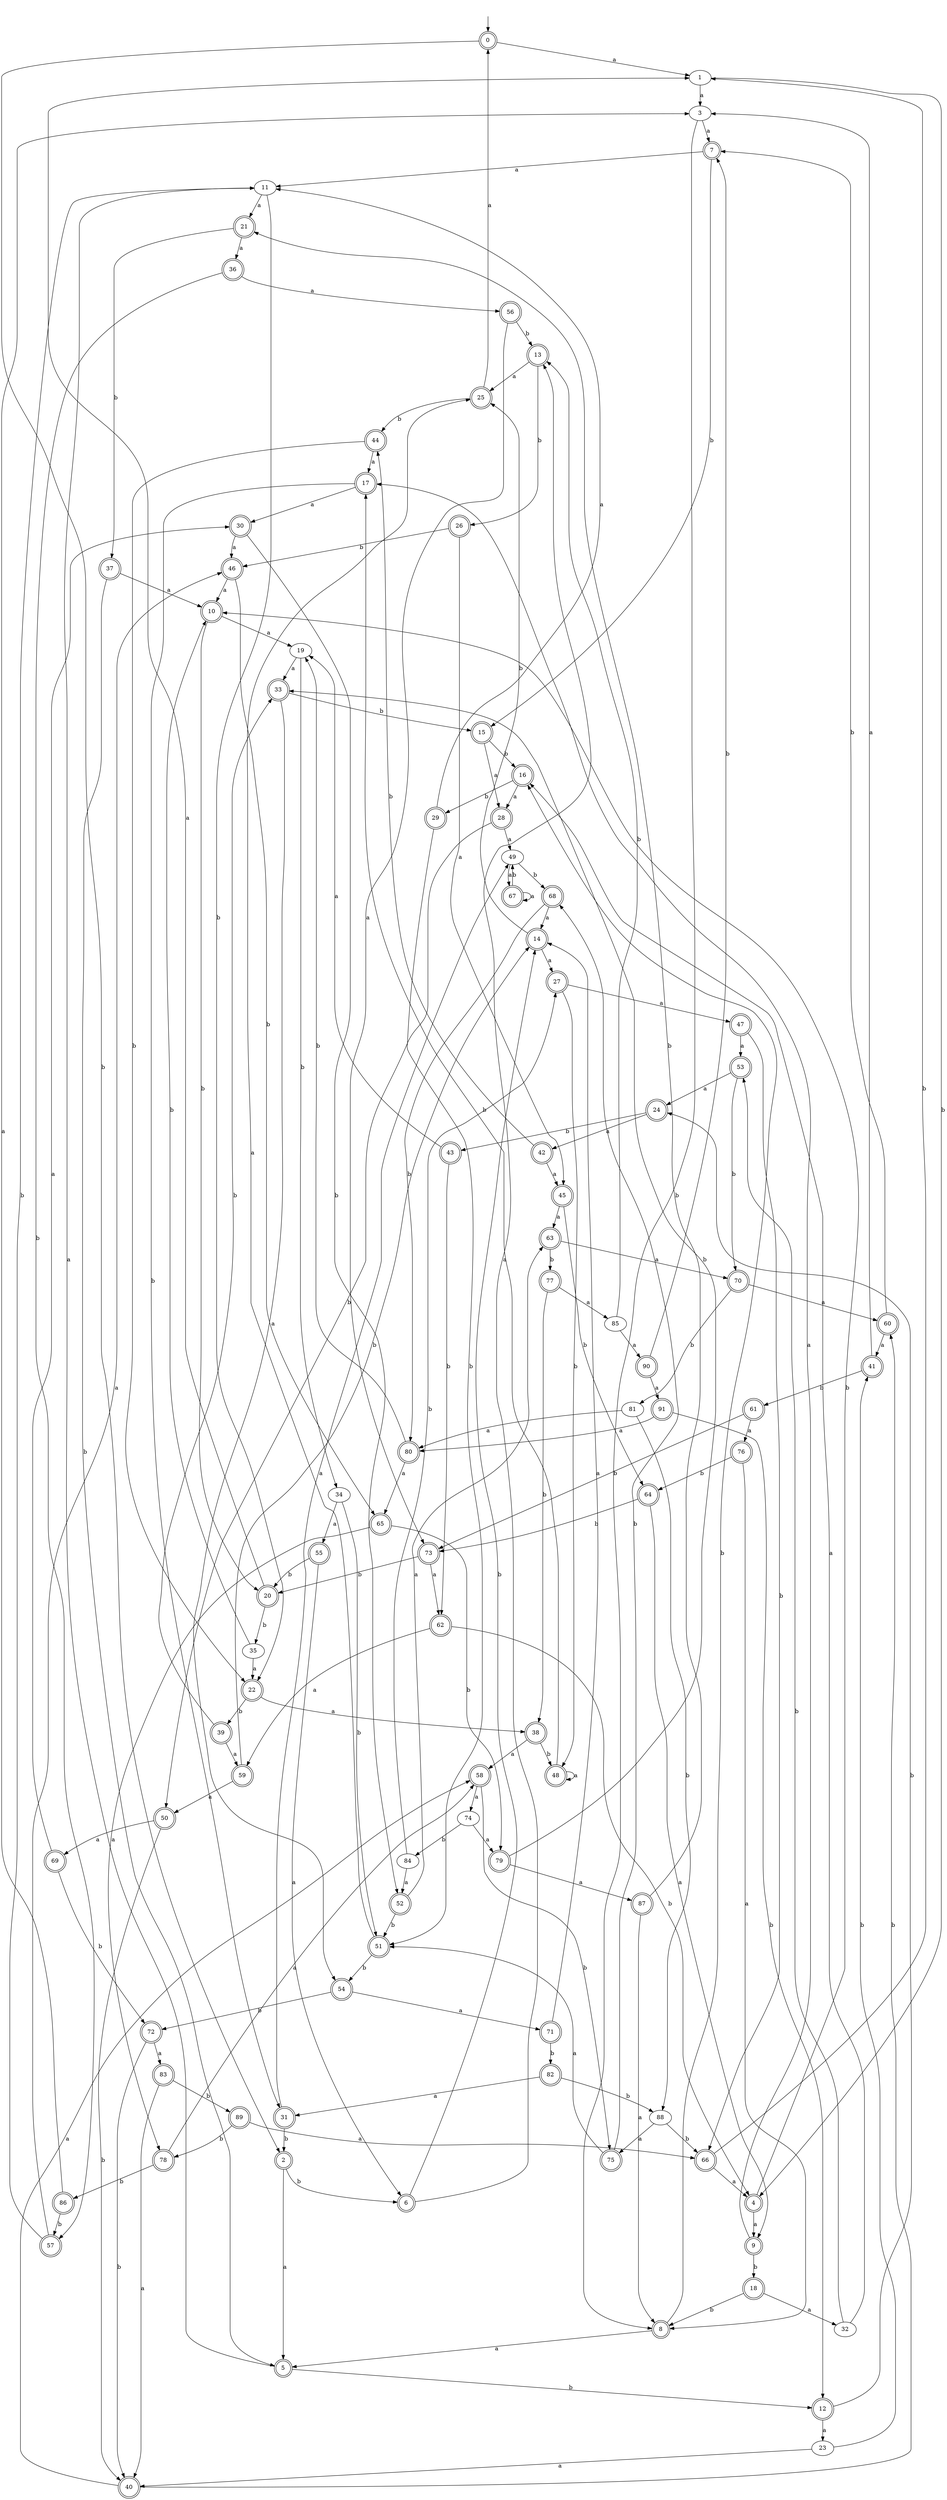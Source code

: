 digraph RandomDFA {
  __start0 [label="", shape=none];
  __start0 -> 0 [label=""];
  0 [shape=circle] [shape=doublecircle]
  0 -> 1 [label="a"]
  0 -> 2 [label="b"]
  1
  1 -> 3 [label="a"]
  1 -> 4 [label="b"]
  2 [shape=doublecircle]
  2 -> 5 [label="a"]
  2 -> 6 [label="b"]
  3
  3 -> 7 [label="a"]
  3 -> 8 [label="b"]
  4 [shape=doublecircle]
  4 -> 9 [label="a"]
  4 -> 10 [label="b"]
  5 [shape=doublecircle]
  5 -> 11 [label="a"]
  5 -> 12 [label="b"]
  6 [shape=doublecircle]
  6 -> 13 [label="a"]
  6 -> 14 [label="b"]
  7 [shape=doublecircle]
  7 -> 11 [label="a"]
  7 -> 15 [label="b"]
  8 [shape=doublecircle]
  8 -> 5 [label="a"]
  8 -> 16 [label="b"]
  9 [shape=doublecircle]
  9 -> 17 [label="a"]
  9 -> 18 [label="b"]
  10 [shape=doublecircle]
  10 -> 19 [label="a"]
  10 -> 20 [label="b"]
  11
  11 -> 21 [label="a"]
  11 -> 22 [label="b"]
  12 [shape=doublecircle]
  12 -> 23 [label="a"]
  12 -> 24 [label="b"]
  13 [shape=doublecircle]
  13 -> 25 [label="a"]
  13 -> 26 [label="b"]
  14 [shape=doublecircle]
  14 -> 27 [label="a"]
  14 -> 25 [label="b"]
  15 [shape=doublecircle]
  15 -> 28 [label="a"]
  15 -> 16 [label="b"]
  16 [shape=doublecircle]
  16 -> 28 [label="a"]
  16 -> 29 [label="b"]
  17 [shape=doublecircle]
  17 -> 30 [label="a"]
  17 -> 31 [label="b"]
  18 [shape=doublecircle]
  18 -> 32 [label="a"]
  18 -> 8 [label="b"]
  19
  19 -> 33 [label="a"]
  19 -> 34 [label="b"]
  20 [shape=doublecircle]
  20 -> 1 [label="a"]
  20 -> 35 [label="b"]
  21 [shape=doublecircle]
  21 -> 36 [label="a"]
  21 -> 37 [label="b"]
  22 [shape=doublecircle]
  22 -> 38 [label="a"]
  22 -> 39 [label="b"]
  23
  23 -> 40 [label="a"]
  23 -> 41 [label="b"]
  24 [shape=doublecircle]
  24 -> 42 [label="a"]
  24 -> 43 [label="b"]
  25 [shape=doublecircle]
  25 -> 0 [label="a"]
  25 -> 44 [label="b"]
  26 [shape=doublecircle]
  26 -> 45 [label="a"]
  26 -> 46 [label="b"]
  27 [shape=doublecircle]
  27 -> 47 [label="a"]
  27 -> 48 [label="b"]
  28 [shape=doublecircle]
  28 -> 49 [label="a"]
  28 -> 50 [label="b"]
  29 [shape=doublecircle]
  29 -> 11 [label="a"]
  29 -> 51 [label="b"]
  30 [shape=doublecircle]
  30 -> 46 [label="a"]
  30 -> 52 [label="b"]
  31 [shape=doublecircle]
  31 -> 49 [label="a"]
  31 -> 2 [label="b"]
  32
  32 -> 16 [label="a"]
  32 -> 53 [label="b"]
  33 [shape=doublecircle]
  33 -> 54 [label="a"]
  33 -> 15 [label="b"]
  34
  34 -> 55 [label="a"]
  34 -> 51 [label="b"]
  35
  35 -> 22 [label="a"]
  35 -> 10 [label="b"]
  36 [shape=doublecircle]
  36 -> 56 [label="a"]
  36 -> 57 [label="b"]
  37 [shape=doublecircle]
  37 -> 10 [label="a"]
  37 -> 5 [label="b"]
  38 [shape=doublecircle]
  38 -> 58 [label="a"]
  38 -> 48 [label="b"]
  39 [shape=doublecircle]
  39 -> 59 [label="a"]
  39 -> 33 [label="b"]
  40 [shape=doublecircle]
  40 -> 58 [label="a"]
  40 -> 60 [label="b"]
  41 [shape=doublecircle]
  41 -> 3 [label="a"]
  41 -> 61 [label="b"]
  42 [shape=doublecircle]
  42 -> 45 [label="a"]
  42 -> 44 [label="b"]
  43 [shape=doublecircle]
  43 -> 19 [label="a"]
  43 -> 62 [label="b"]
  44 [shape=doublecircle]
  44 -> 17 [label="a"]
  44 -> 22 [label="b"]
  45 [shape=doublecircle]
  45 -> 63 [label="a"]
  45 -> 64 [label="b"]
  46 [shape=doublecircle]
  46 -> 10 [label="a"]
  46 -> 65 [label="b"]
  47 [shape=doublecircle]
  47 -> 53 [label="a"]
  47 -> 66 [label="b"]
  48 [shape=doublecircle]
  48 -> 48 [label="a"]
  48 -> 17 [label="b"]
  49
  49 -> 67 [label="a"]
  49 -> 68 [label="b"]
  50 [shape=doublecircle]
  50 -> 69 [label="a"]
  50 -> 40 [label="b"]
  51 [shape=doublecircle]
  51 -> 25 [label="a"]
  51 -> 54 [label="b"]
  52 [shape=doublecircle]
  52 -> 63 [label="a"]
  52 -> 51 [label="b"]
  53 [shape=doublecircle]
  53 -> 24 [label="a"]
  53 -> 70 [label="b"]
  54 [shape=doublecircle]
  54 -> 71 [label="a"]
  54 -> 72 [label="b"]
  55 [shape=doublecircle]
  55 -> 6 [label="a"]
  55 -> 20 [label="b"]
  56 [shape=doublecircle]
  56 -> 73 [label="a"]
  56 -> 13 [label="b"]
  57 [shape=doublecircle]
  57 -> 46 [label="a"]
  57 -> 11 [label="b"]
  58 [shape=doublecircle]
  58 -> 74 [label="a"]
  58 -> 75 [label="b"]
  59 [shape=doublecircle]
  59 -> 50 [label="a"]
  59 -> 14 [label="b"]
  60 [shape=doublecircle]
  60 -> 41 [label="a"]
  60 -> 7 [label="b"]
  61 [shape=doublecircle]
  61 -> 76 [label="a"]
  61 -> 73 [label="b"]
  62 [shape=doublecircle]
  62 -> 59 [label="a"]
  62 -> 4 [label="b"]
  63 [shape=doublecircle]
  63 -> 70 [label="a"]
  63 -> 77 [label="b"]
  64 [shape=doublecircle]
  64 -> 9 [label="a"]
  64 -> 73 [label="b"]
  65 [shape=doublecircle]
  65 -> 78 [label="a"]
  65 -> 79 [label="b"]
  66 [shape=doublecircle]
  66 -> 4 [label="a"]
  66 -> 1 [label="b"]
  67 [shape=doublecircle]
  67 -> 67 [label="a"]
  67 -> 49 [label="b"]
  68 [shape=doublecircle]
  68 -> 14 [label="a"]
  68 -> 80 [label="b"]
  69 [shape=doublecircle]
  69 -> 30 [label="a"]
  69 -> 72 [label="b"]
  70 [shape=doublecircle]
  70 -> 60 [label="a"]
  70 -> 81 [label="b"]
  71 [shape=doublecircle]
  71 -> 14 [label="a"]
  71 -> 82 [label="b"]
  72 [shape=doublecircle]
  72 -> 83 [label="a"]
  72 -> 40 [label="b"]
  73 [shape=doublecircle]
  73 -> 62 [label="a"]
  73 -> 20 [label="b"]
  74
  74 -> 79 [label="a"]
  74 -> 84 [label="b"]
  75 [shape=doublecircle]
  75 -> 51 [label="a"]
  75 -> 68 [label="b"]
  76 [shape=doublecircle]
  76 -> 8 [label="a"]
  76 -> 64 [label="b"]
  77 [shape=doublecircle]
  77 -> 85 [label="a"]
  77 -> 38 [label="b"]
  78 [shape=doublecircle]
  78 -> 58 [label="a"]
  78 -> 86 [label="b"]
  79 [shape=doublecircle]
  79 -> 87 [label="a"]
  79 -> 33 [label="b"]
  80 [shape=doublecircle]
  80 -> 65 [label="a"]
  80 -> 19 [label="b"]
  81
  81 -> 80 [label="a"]
  81 -> 88 [label="b"]
  82 [shape=doublecircle]
  82 -> 31 [label="a"]
  82 -> 88 [label="b"]
  83 [shape=doublecircle]
  83 -> 40 [label="a"]
  83 -> 89 [label="b"]
  84
  84 -> 52 [label="a"]
  84 -> 27 [label="b"]
  85
  85 -> 90 [label="a"]
  85 -> 13 [label="b"]
  86 [shape=doublecircle]
  86 -> 3 [label="a"]
  86 -> 57 [label="b"]
  87 [shape=doublecircle]
  87 -> 8 [label="a"]
  87 -> 21 [label="b"]
  88
  88 -> 75 [label="a"]
  88 -> 66 [label="b"]
  89 [shape=doublecircle]
  89 -> 66 [label="a"]
  89 -> 78 [label="b"]
  90 [shape=doublecircle]
  90 -> 91 [label="a"]
  90 -> 7 [label="b"]
  91 [shape=doublecircle]
  91 -> 80 [label="a"]
  91 -> 12 [label="b"]
}
